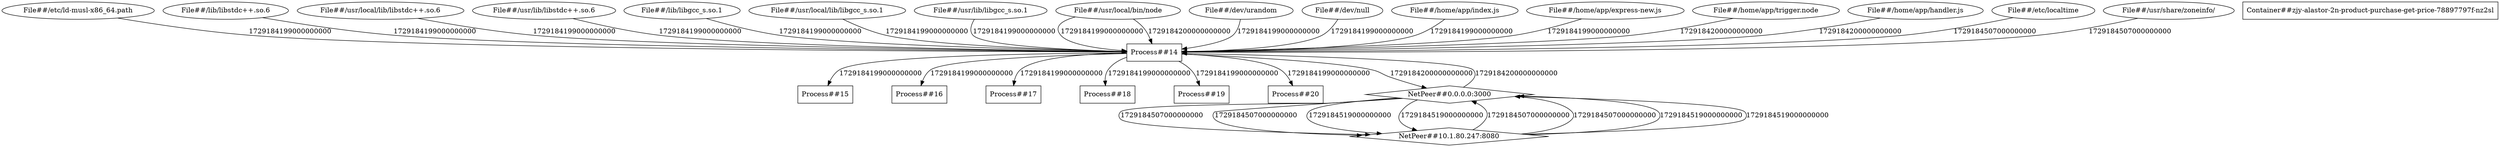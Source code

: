 digraph G {
	"File##/etc/ld-musl-x86_64.path"->"Process##14"[ label="1729184199000000000" ];
	"File##/lib/libstdc++.so.6"->"Process##14"[ label="1729184199000000000" ];
	"File##/usr/local/lib/libstdc++.so.6"->"Process##14"[ label="1729184199000000000" ];
	"File##/usr/lib/libstdc++.so.6"->"Process##14"[ label="1729184199000000000" ];
	"File##/lib/libgcc_s.so.1"->"Process##14"[ label="1729184199000000000" ];
	"File##/usr/local/lib/libgcc_s.so.1"->"Process##14"[ label="1729184199000000000" ];
	"File##/usr/lib/libgcc_s.so.1"->"Process##14"[ label="1729184199000000000" ];
	"Process##14"->"Process##15"[ label="1729184199000000000" ];
	"Process##14"->"Process##16"[ label="1729184199000000000" ];
	"Process##14"->"Process##17"[ label="1729184199000000000" ];
	"Process##14"->"Process##18"[ label="1729184199000000000" ];
	"Process##14"->"Process##19"[ label="1729184199000000000" ];
	"File##/usr/local/bin/node"->"Process##14"[ label="1729184199000000000" ];
	"File##/dev/urandom"->"Process##14"[ label="1729184199000000000" ];
	"Process##14"->"Process##20"[ label="1729184199000000000" ];
	"File##/dev/null"->"Process##14"[ label="1729184199000000000" ];
	"File##/home/app/index.js"->"Process##14"[ label="1729184199000000000" ];
	"File##/home/app/express-new.js"->"Process##14"[ label="1729184199000000000" ];
	"File##/usr/local/bin/node"->"Process##14"[ label="1729184200000000000" ];
	"File##/home/app/trigger.node"->"Process##14"[ label="1729184200000000000" ];
	"File##/home/app/handler.js"->"Process##14"[ label="1729184200000000000" ];
	"Process##14"->"NetPeer##0.0.0.0:3000"[ label="1729184200000000000" ];
	"NetPeer##0.0.0.0:3000"->"Process##14"[ label="1729184200000000000" ];
	"NetPeer##0.0.0.0:3000"->"NetPeer##10.1.80.247:8080"[ label="1729184507000000000" ];
	"NetPeer##10.1.80.247:8080"->"NetPeer##0.0.0.0:3000"[ label="1729184507000000000" ];
	"NetPeer##0.0.0.0:3000"->"NetPeer##10.1.80.247:8080"[ label="1729184507000000000" ];
	"NetPeer##10.1.80.247:8080"->"NetPeer##0.0.0.0:3000"[ label="1729184507000000000" ];
	"File##/etc/localtime"->"Process##14"[ label="1729184507000000000" ];
	"File##/usr/share/zoneinfo/"->"Process##14"[ label="1729184507000000000" ];
	"NetPeer##0.0.0.0:3000"->"NetPeer##10.1.80.247:8080"[ label="1729184519000000000" ];
	"NetPeer##10.1.80.247:8080"->"NetPeer##0.0.0.0:3000"[ label="1729184519000000000" ];
	"NetPeer##0.0.0.0:3000"->"NetPeer##10.1.80.247:8080"[ label="1729184519000000000" ];
	"NetPeer##10.1.80.247:8080"->"NetPeer##0.0.0.0:3000"[ label="1729184519000000000" ];
	"Container##zjy-alastor-2n-product-purchase-get-price-78897797f-nz2sl" [ shape="box" ];
	"File##/dev/null" [ shape="ellipse" ];
	"File##/dev/urandom" [ shape="ellipse" ];
	"File##/etc/ld-musl-x86_64.path" [ shape="ellipse" ];
	"File##/etc/localtime" [ shape="ellipse" ];
	"File##/home/app/express-new.js" [ shape="ellipse" ];
	"File##/home/app/handler.js" [ shape="ellipse" ];
	"File##/home/app/index.js" [ shape="ellipse" ];
	"File##/home/app/trigger.node" [ shape="ellipse" ];
	"File##/lib/libgcc_s.so.1" [ shape="ellipse" ];
	"File##/lib/libstdc++.so.6" [ shape="ellipse" ];
	"File##/usr/lib/libgcc_s.so.1" [ shape="ellipse" ];
	"File##/usr/lib/libstdc++.so.6" [ shape="ellipse" ];
	"File##/usr/local/bin/node" [ shape="ellipse" ];
	"File##/usr/local/lib/libgcc_s.so.1" [ shape="ellipse" ];
	"File##/usr/local/lib/libstdc++.so.6" [ shape="ellipse" ];
	"File##/usr/share/zoneinfo/" [ shape="ellipse" ];
	"NetPeer##0.0.0.0:3000" [ shape="diamond" ];
	"NetPeer##10.1.80.247:8080" [ shape="diamond" ];
	"Process##14" [ shape="box" ];
	"Process##15" [ shape="box" ];
	"Process##16" [ shape="box" ];
	"Process##17" [ shape="box" ];
	"Process##18" [ shape="box" ];
	"Process##19" [ shape="box" ];
	"Process##20" [ shape="box" ];

}
